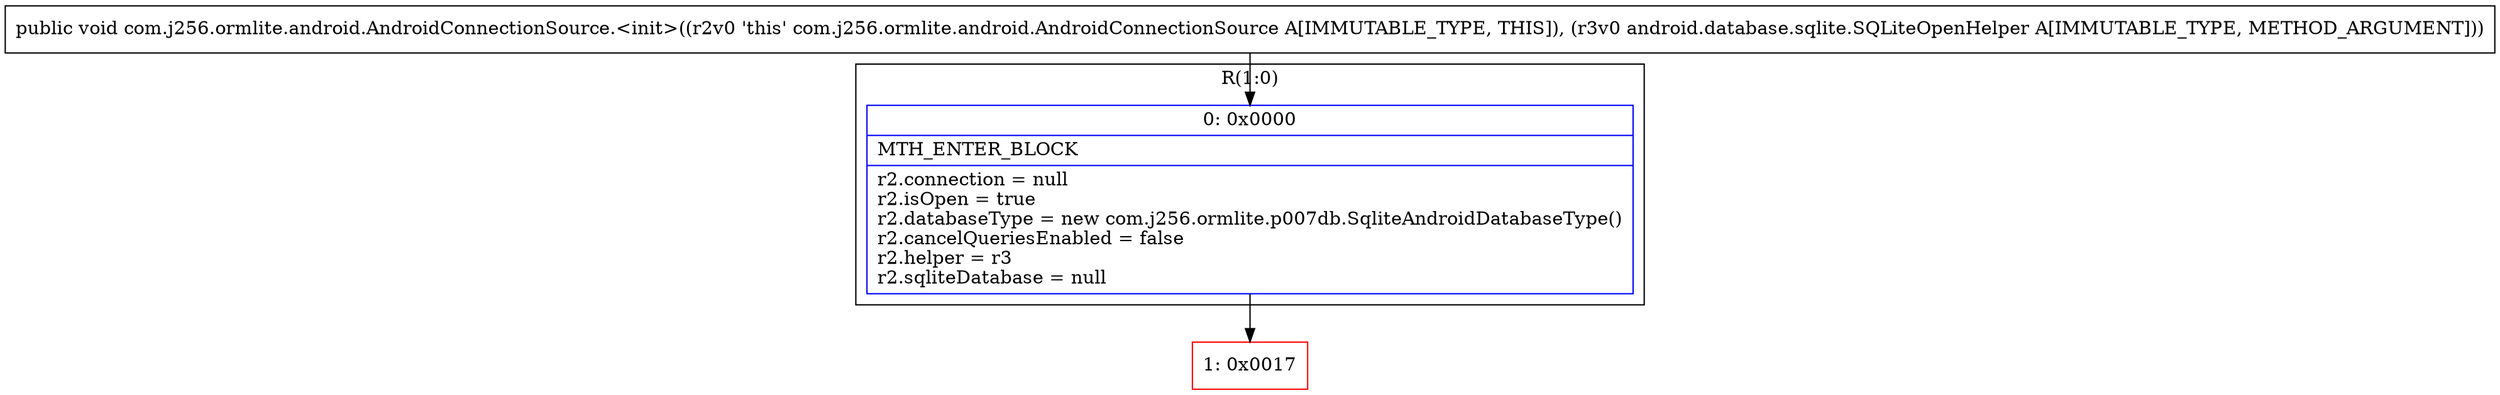 digraph "CFG forcom.j256.ormlite.android.AndroidConnectionSource.\<init\>(Landroid\/database\/sqlite\/SQLiteOpenHelper;)V" {
subgraph cluster_Region_880733167 {
label = "R(1:0)";
node [shape=record,color=blue];
Node_0 [shape=record,label="{0\:\ 0x0000|MTH_ENTER_BLOCK\l|r2.connection = null\lr2.isOpen = true\lr2.databaseType = new com.j256.ormlite.p007db.SqliteAndroidDatabaseType()\lr2.cancelQueriesEnabled = false\lr2.helper = r3\lr2.sqliteDatabase = null\l}"];
}
Node_1 [shape=record,color=red,label="{1\:\ 0x0017}"];
MethodNode[shape=record,label="{public void com.j256.ormlite.android.AndroidConnectionSource.\<init\>((r2v0 'this' com.j256.ormlite.android.AndroidConnectionSource A[IMMUTABLE_TYPE, THIS]), (r3v0 android.database.sqlite.SQLiteOpenHelper A[IMMUTABLE_TYPE, METHOD_ARGUMENT])) }"];
MethodNode -> Node_0;
Node_0 -> Node_1;
}

